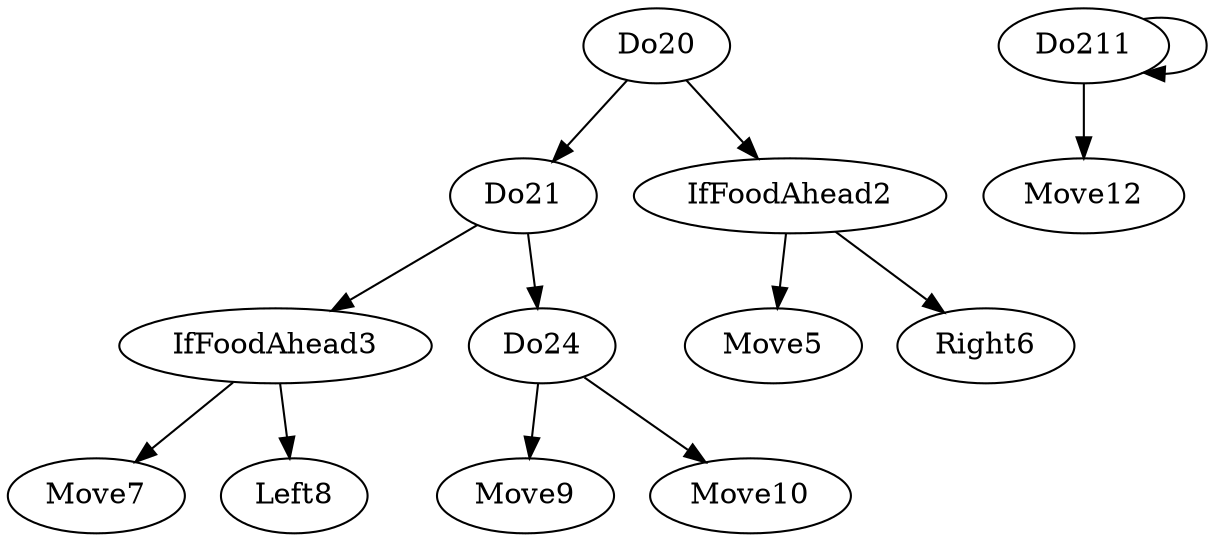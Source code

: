 digraph T {
	Do20 -> Do21;
	Do20 -> IfFoodAhead2;
	Do21 -> IfFoodAhead3;
	Do21 -> Do24;
	IfFoodAhead2 -> Move5;
	IfFoodAhead2 -> Right6;
	IfFoodAhead3 -> Move7;
	IfFoodAhead3 -> Left8;
	Do24 -> Move9;
	Do24 -> Move10;
	Do211 -> Do211;
	Do211 -> Move12;
}
